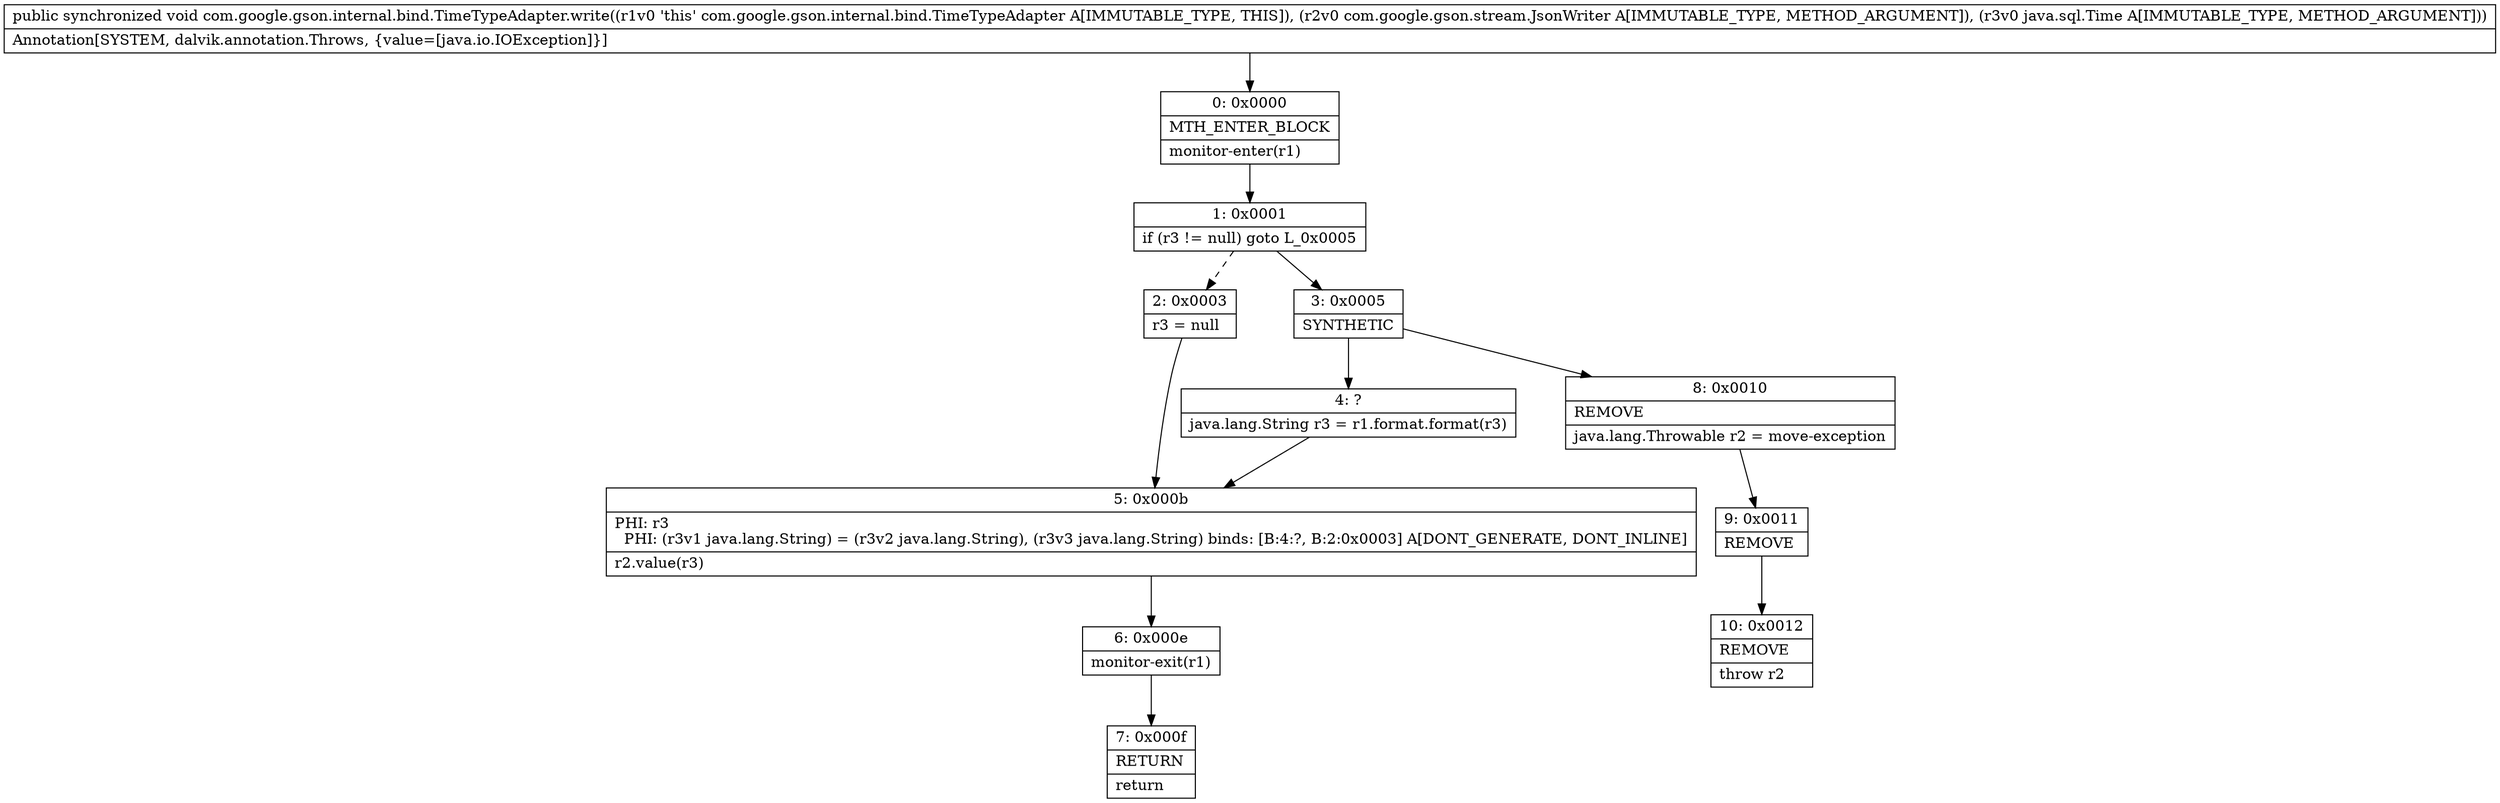 digraph "CFG forcom.google.gson.internal.bind.TimeTypeAdapter.write(Lcom\/google\/gson\/stream\/JsonWriter;Ljava\/sql\/Time;)V" {
Node_0 [shape=record,label="{0\:\ 0x0000|MTH_ENTER_BLOCK\l|monitor\-enter(r1)\l}"];
Node_1 [shape=record,label="{1\:\ 0x0001|if (r3 != null) goto L_0x0005\l}"];
Node_2 [shape=record,label="{2\:\ 0x0003|r3 = null\l}"];
Node_3 [shape=record,label="{3\:\ 0x0005|SYNTHETIC\l}"];
Node_4 [shape=record,label="{4\:\ ?|java.lang.String r3 = r1.format.format(r3)\l}"];
Node_5 [shape=record,label="{5\:\ 0x000b|PHI: r3 \l  PHI: (r3v1 java.lang.String) = (r3v2 java.lang.String), (r3v3 java.lang.String) binds: [B:4:?, B:2:0x0003] A[DONT_GENERATE, DONT_INLINE]\l|r2.value(r3)\l}"];
Node_6 [shape=record,label="{6\:\ 0x000e|monitor\-exit(r1)\l}"];
Node_7 [shape=record,label="{7\:\ 0x000f|RETURN\l|return\l}"];
Node_8 [shape=record,label="{8\:\ 0x0010|REMOVE\l|java.lang.Throwable r2 = move\-exception\l}"];
Node_9 [shape=record,label="{9\:\ 0x0011|REMOVE\l}"];
Node_10 [shape=record,label="{10\:\ 0x0012|REMOVE\l|throw r2\l}"];
MethodNode[shape=record,label="{public synchronized void com.google.gson.internal.bind.TimeTypeAdapter.write((r1v0 'this' com.google.gson.internal.bind.TimeTypeAdapter A[IMMUTABLE_TYPE, THIS]), (r2v0 com.google.gson.stream.JsonWriter A[IMMUTABLE_TYPE, METHOD_ARGUMENT]), (r3v0 java.sql.Time A[IMMUTABLE_TYPE, METHOD_ARGUMENT]))  | Annotation[SYSTEM, dalvik.annotation.Throws, \{value=[java.io.IOException]\}]\l}"];
MethodNode -> Node_0;
Node_0 -> Node_1;
Node_1 -> Node_2[style=dashed];
Node_1 -> Node_3;
Node_2 -> Node_5;
Node_3 -> Node_4;
Node_3 -> Node_8;
Node_4 -> Node_5;
Node_5 -> Node_6;
Node_6 -> Node_7;
Node_8 -> Node_9;
Node_9 -> Node_10;
}

